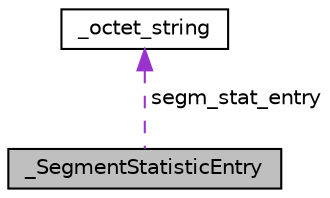 digraph "_SegmentStatisticEntry"
{
  edge [fontname="Helvetica",fontsize="10",labelfontname="Helvetica",labelfontsize="10"];
  node [fontname="Helvetica",fontsize="10",shape=record];
  Node1 [label="_SegmentStatisticEntry",height=0.2,width=0.4,color="black", fillcolor="grey75", style="filled", fontcolor="black"];
  Node2 -> Node1 [dir="back",color="darkorchid3",fontsize="10",style="dashed",label=" segm_stat_entry" ,fontname="Helvetica"];
  Node2 [label="_octet_string",height=0.2,width=0.4,color="black", fillcolor="white", style="filled",URL="$struct__octet__string.html"];
}
